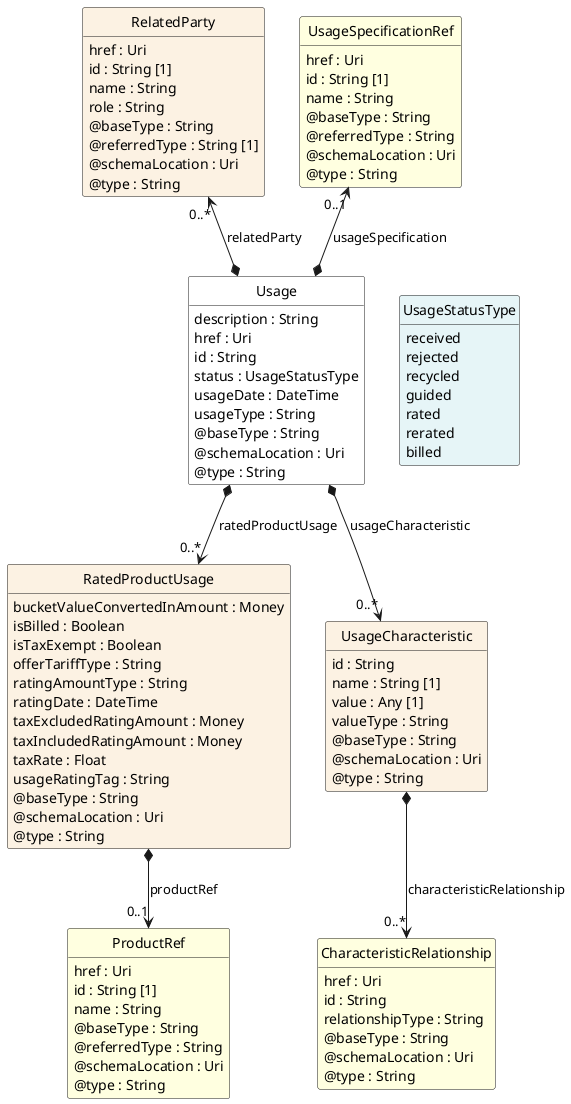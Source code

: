 @startuml
hide circle
hide methods
hide stereotype
show <<Enumeration>> stereotype
skinparam class {
   BackgroundColor<<Enumeration>> #E6F5F7
   BackgroundColor<<Ref>> #FFFFE0
   BackgroundColor<<Pivot>> #FFFFFFF
   BackgroundColor<<SimpleType>> #E2F0DA
   BackgroundColor #FCF2E3
}

class Usage <<Pivot>> {
    description : String
    href : Uri
    id : String
    status : UsageStatusType
    usageDate : DateTime
    usageType : String
    @baseType : String
    @schemaLocation : Uri
    @type : String
}

class RelatedParty  {
    href : Uri
    id : String [1]
    name : String
    role : String
    @baseType : String
    @referredType : String [1]
    @schemaLocation : Uri
    @type : String
}

class RatedProductUsage  {
    bucketValueConvertedInAmount : Money
    isBilled : Boolean
    isTaxExempt : Boolean
    offerTariffType : String
    ratingAmountType : String
    ratingDate : DateTime
    taxExcludedRatingAmount : Money
    taxIncludedRatingAmount : Money
    taxRate : Float
    usageRatingTag : String
    @baseType : String
    @schemaLocation : Uri
    @type : String
}

class ProductRef  <<Ref>> {
    href : Uri
    id : String [1]
    name : String
    @baseType : String
    @referredType : String
    @schemaLocation : Uri
    @type : String
}

class UsageSpecificationRef  <<Ref>> {
    href : Uri
    id : String [1]
    name : String
    @baseType : String
    @referredType : String
    @schemaLocation : Uri
    @type : String
}

class UsageCharacteristic  {
    id : String
    name : String [1]
    value : Any [1]
    valueType : String
    @baseType : String
    @schemaLocation : Uri
    @type : String
}

class CharacteristicRelationship  <<Ref>> {
    href : Uri
    id : String
    relationshipType : String
    @baseType : String
    @schemaLocation : Uri
    @type : String
}

class UsageStatusType <<Enumeration>> {
    received
    rejected
    recycled
    guided
    rated
    rerated
    billed
}

Usage -right[hidden]-> UsageStatusType

RelatedParty "0..*" <--* Usage : relatedParty

UsageSpecificationRef "0..1" <--* Usage : usageSpecification

Usage *-->  "0..*" RatedProductUsage : ratedProductUsage

Usage *-->  "0..*" UsageCharacteristic : usageCharacteristic

RatedProductUsage *-->  "0..1" ProductRef : productRef

UsageCharacteristic *-->  "0..*" CharacteristicRelationship : characteristicRelationship

@enduml